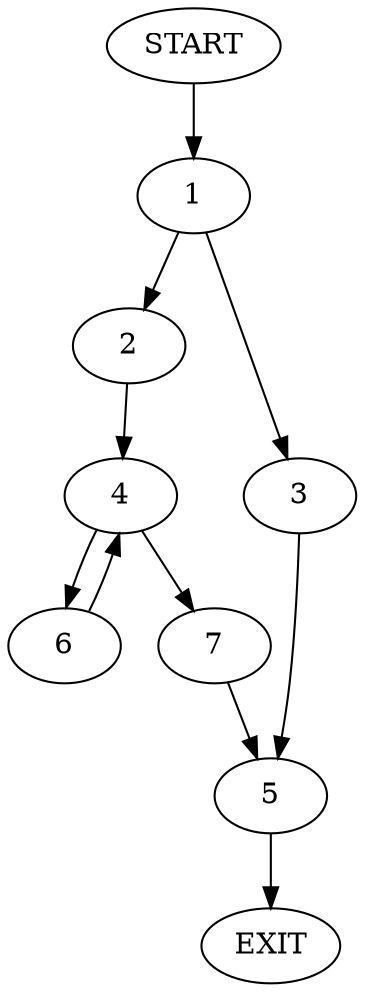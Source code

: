 digraph {
0 [label="START"]
8 [label="EXIT"]
0 -> 1
1 -> 2
1 -> 3
2 -> 4
3 -> 5
5 -> 8
4 -> 6
4 -> 7
6 -> 4
7 -> 5
}
